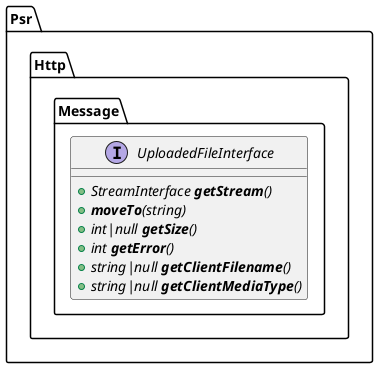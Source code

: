 @startuml
namespace Psr.Http.Message {
    interface UploadedFileInterface {
        +{abstract} StreamInterface <b>getStream</b>()
        +{abstract} <b>moveTo</b>(string)
        +{abstract} int|null <b>getSize</b>()
        +{abstract} int <b>getError</b>()
        +{abstract} string|null <b>getClientFilename</b>()
        +{abstract} string|null <b>getClientMediaType</b>()
    }
}
@enduml

